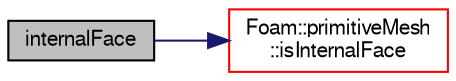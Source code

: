 digraph "internalFace"
{
  bgcolor="transparent";
  edge [fontname="FreeSans",fontsize="10",labelfontname="FreeSans",labelfontsize="10"];
  node [fontname="FreeSans",fontsize="10",shape=record];
  rankdir="LR";
  Node4183 [label="internalFace",height=0.2,width=0.4,color="black", fillcolor="grey75", style="filled", fontcolor="black"];
  Node4183 -> Node4184 [color="midnightblue",fontsize="10",style="solid",fontname="FreeSans"];
  Node4184 [label="Foam::primitiveMesh\l::isInternalFace",height=0.2,width=0.4,color="red",URL="$a27530.html#ae3e48ad9ec4c5132ec7d3d702ad17c9e",tooltip="Return true if given face label is internal to the mesh. "];
}
